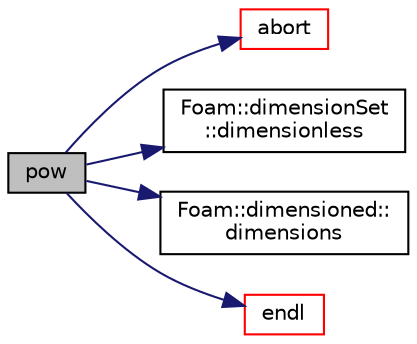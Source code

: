 digraph "pow"
{
  bgcolor="transparent";
  edge [fontname="Helvetica",fontsize="10",labelfontname="Helvetica",labelfontsize="10"];
  node [fontname="Helvetica",fontsize="10",shape=record];
  rankdir="LR";
  Node1 [label="pow",height=0.2,width=0.4,color="black", fillcolor="grey75", style="filled", fontcolor="black"];
  Node1 -> Node2 [color="midnightblue",fontsize="10",style="solid",fontname="Helvetica"];
  Node2 [label="abort",height=0.2,width=0.4,color="red",URL="$a10909.html#a447107a607d03e417307c203fa5fb44b"];
  Node1 -> Node3 [color="midnightblue",fontsize="10",style="solid",fontname="Helvetica"];
  Node3 [label="Foam::dimensionSet\l::dimensionless",height=0.2,width=0.4,color="black",URL="$a00540.html#a407d27433a59a643b49a9967f895f46c",tooltip="Return true if it is dimensionless. "];
  Node1 -> Node4 [color="midnightblue",fontsize="10",style="solid",fontname="Helvetica"];
  Node4 [label="Foam::dimensioned::\ldimensions",height=0.2,width=0.4,color="black",URL="$a00538.html#a6098093e7de06370342a85cfae8b31f5",tooltip="Return const reference to dimensions. "];
  Node1 -> Node5 [color="midnightblue",fontsize="10",style="solid",fontname="Helvetica"];
  Node5 [label="endl",height=0.2,width=0.4,color="red",URL="$a10909.html#a2db8fe02a0d3909e9351bb4275b23ce4",tooltip="Add newline and flush stream. "];
}

